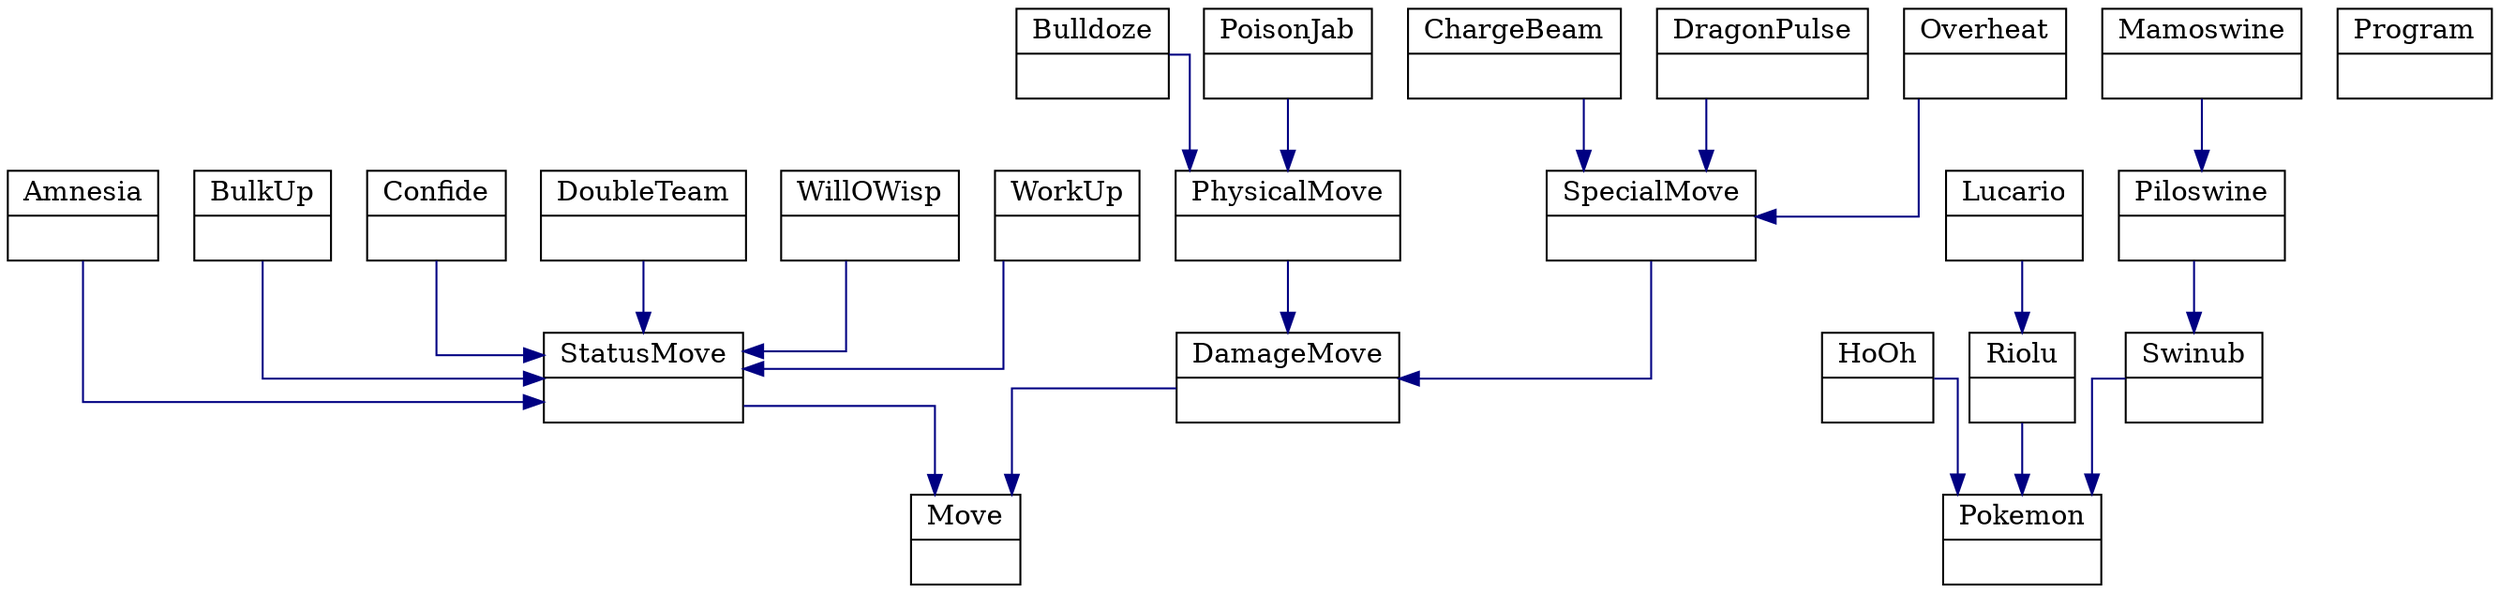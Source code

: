digraph "no2_140922_79091" {

splines  = ortho;
fontname = "Inconsolata";

node [colorscheme = ylgnbu4];
edge [colorscheme = dark28, dir = both];

Amnesia      [shape = record, label = "{ Amnesia |  }"];
BulkUp       [shape = record, label = "{ BulkUp |  }"];
Bulldoze     [shape = record, label = "{ Bulldoze |  }"];
ChargeBeam   [shape = record, label = "{ ChargeBeam |  }"];
Confide      [shape = record, label = "{ Confide |  }"];
DamageMove   [shape = record, label = "{ DamageMove |  }"];
DoubleTeam   [shape = record, label = "{ DoubleTeam |  }"];
DragonPulse  [shape = record, label = "{ DragonPulse |  }"];
HoOh         [shape = record, label = "{ HoOh |  }"];
Lucario      [shape = record, label = "{ Lucario |  }"];
Mamoswine    [shape = record, label = "{ Mamoswine |  }"];
Move         [shape = record, label = "{ Move |  }"];
Overheat     [shape = record, label = "{ Overheat |  }"];
PhysicalMove [shape = record, label = "{ PhysicalMove |  }"];
Piloswine    [shape = record, label = "{ Piloswine |  }"];
PoisonJab    [shape = record, label = "{ PoisonJab |  }"];
Pokemon      [shape = record, label = "{ Pokemon |  }"];
Program      [shape = record, label = "{ Program |  }"];
Riolu        [shape = record, label = "{ Riolu |  }"];
SpecialMove  [shape = record, label = "{ SpecialMove |  }"];
StatusMove   [shape = record, label = "{ StatusMove |  }"];
Swinub       [shape = record, label = "{ Swinub |  }"];
WillOWisp    [shape = record, label = "{ WillOWisp |  }"];
WorkUp       [shape = record, label = "{ WorkUp |  }"];

Amnesia      -> StatusMove   [color = "#000082", style = solid , arrowtail = none    , arrowhead = normal  , taillabel = "", label = "", headlabel = ""];
BulkUp       -> StatusMove   [color = "#000082", style = solid , arrowtail = none    , arrowhead = normal  , taillabel = "", label = "", headlabel = ""];
Bulldoze     -> PhysicalMove [color = "#000082", style = solid , arrowtail = none    , arrowhead = normal  , taillabel = "", label = "", headlabel = ""];
ChargeBeam   -> SpecialMove  [color = "#000082", style = solid , arrowtail = none    , arrowhead = normal  , taillabel = "", label = "", headlabel = ""];
Confide      -> StatusMove   [color = "#000082", style = solid , arrowtail = none    , arrowhead = normal  , taillabel = "", label = "", headlabel = ""];
DamageMove   -> Move         [color = "#000082", style = solid , arrowtail = none    , arrowhead = normal  , taillabel = "", label = "", headlabel = ""];
DoubleTeam   -> StatusMove   [color = "#000082", style = solid , arrowtail = none    , arrowhead = normal  , taillabel = "", label = "", headlabel = ""];
DragonPulse  -> SpecialMove  [color = "#000082", style = solid , arrowtail = none    , arrowhead = normal  , taillabel = "", label = "", headlabel = ""];
HoOh         -> Pokemon      [color = "#000082", style = solid , arrowtail = none    , arrowhead = normal  , taillabel = "", label = "", headlabel = ""];
Lucario      -> Riolu        [color = "#000082", style = solid , arrowtail = none    , arrowhead = normal  , taillabel = "", label = "", headlabel = ""];
Mamoswine    -> Piloswine    [color = "#000082", style = solid , arrowtail = none    , arrowhead = normal  , taillabel = "", label = "", headlabel = ""];
Overheat     -> SpecialMove  [color = "#000082", style = solid , arrowtail = none    , arrowhead = normal  , taillabel = "", label = "", headlabel = ""];
PhysicalMove -> DamageMove   [color = "#000082", style = solid , arrowtail = none    , arrowhead = normal  , taillabel = "", label = "", headlabel = ""];
Piloswine    -> Swinub       [color = "#000082", style = solid , arrowtail = none    , arrowhead = normal  , taillabel = "", label = "", headlabel = ""];
PoisonJab    -> PhysicalMove [color = "#000082", style = solid , arrowtail = none    , arrowhead = normal  , taillabel = "", label = "", headlabel = ""];
Riolu        -> Pokemon      [color = "#000082", style = solid , arrowtail = none    , arrowhead = normal  , taillabel = "", label = "", headlabel = ""];
SpecialMove  -> DamageMove   [color = "#000082", style = solid , arrowtail = none    , arrowhead = normal  , taillabel = "", label = "", headlabel = ""];
StatusMove   -> Move         [color = "#000082", style = solid , arrowtail = none    , arrowhead = normal  , taillabel = "", label = "", headlabel = ""];
Swinub       -> Pokemon      [color = "#000082", style = solid , arrowtail = none    , arrowhead = normal  , taillabel = "", label = "", headlabel = ""];
WillOWisp    -> StatusMove   [color = "#000082", style = solid , arrowtail = none    , arrowhead = normal  , taillabel = "", label = "", headlabel = ""];
WorkUp       -> StatusMove   [color = "#000082", style = solid , arrowtail = none    , arrowhead = normal  , taillabel = "", label = "", headlabel = ""];

}
